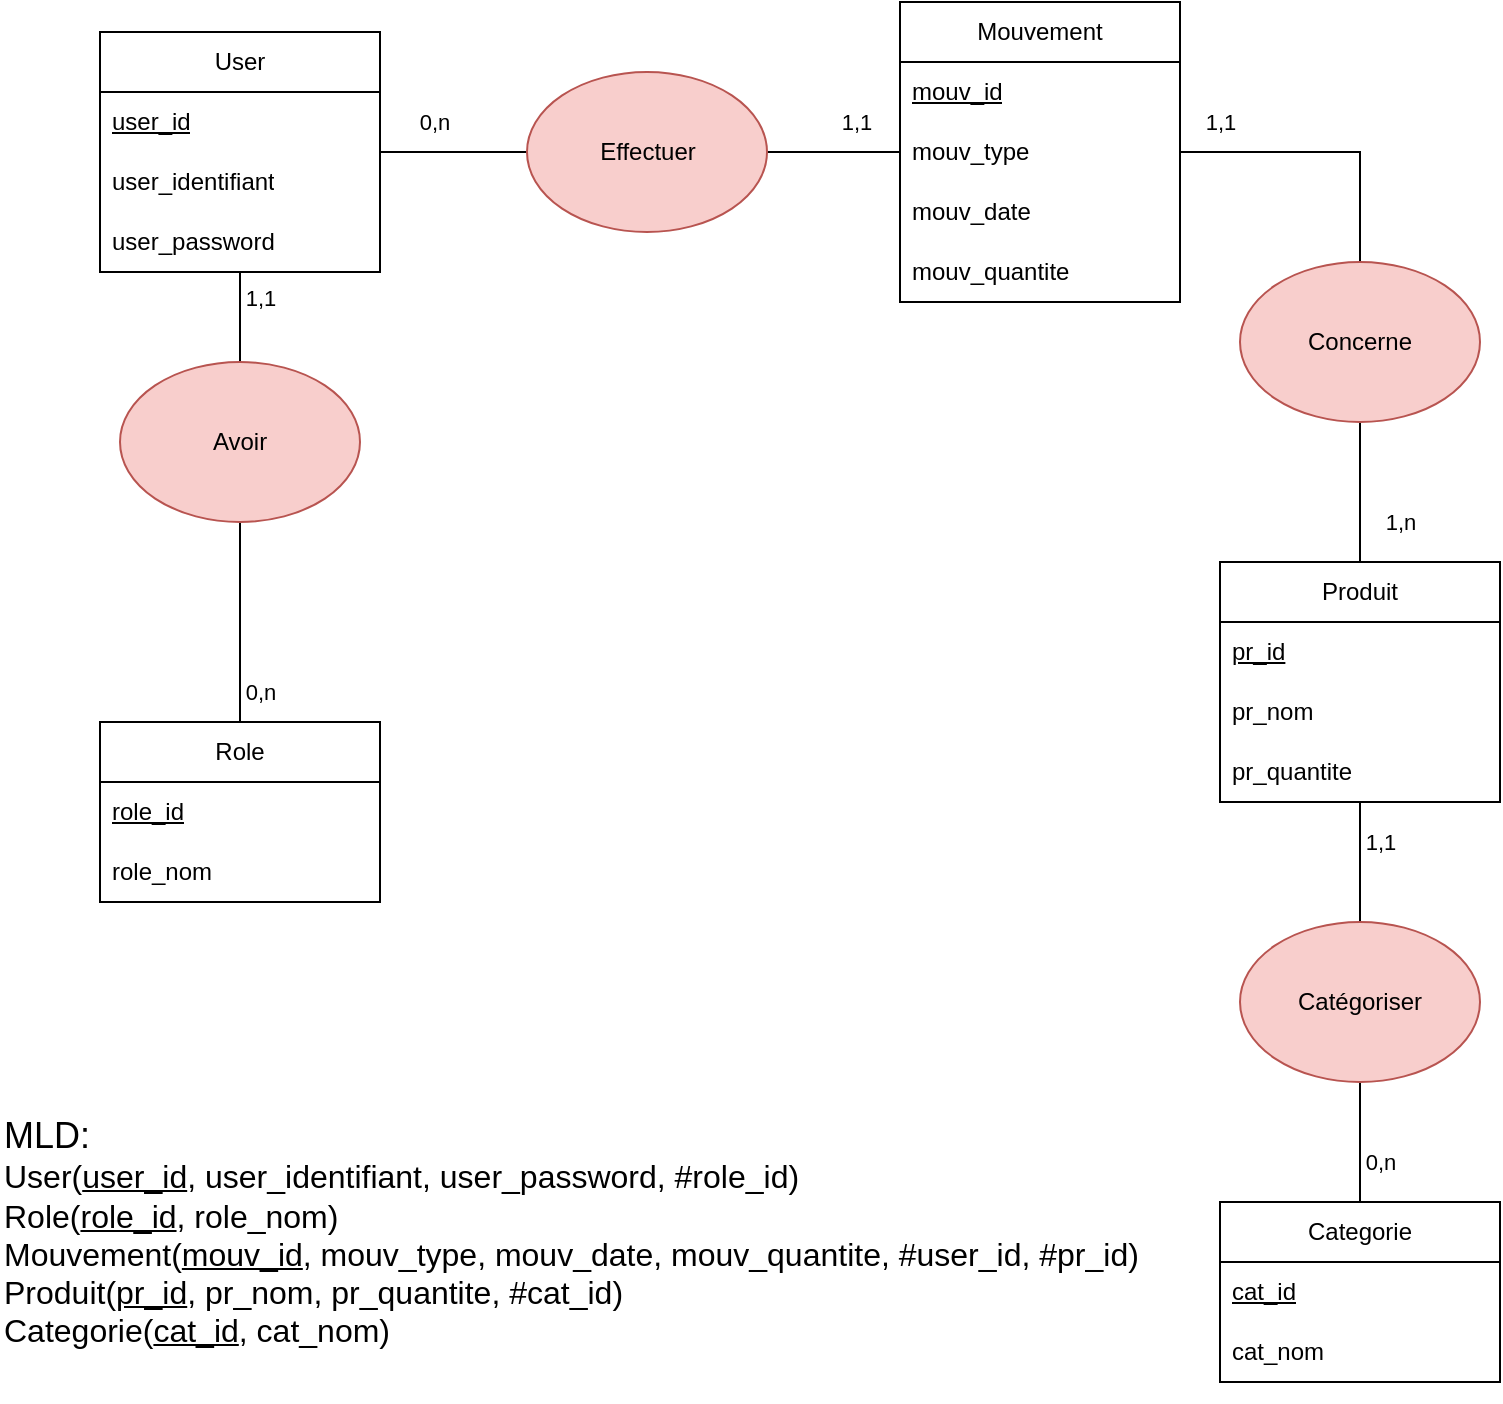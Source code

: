 <mxfile version="28.2.0">
  <diagram name="Page-1" id="bN5_SLysCn1MIJf5ADZa">
    <mxGraphModel dx="784" dy="1102" grid="1" gridSize="10" guides="1" tooltips="1" connect="1" arrows="1" fold="1" page="1" pageScale="1" pageWidth="827" pageHeight="1169" math="0" shadow="0">
      <root>
        <mxCell id="0" />
        <mxCell id="1" parent="0" />
        <mxCell id="hcWBOqaio0GLE8Ezj0yM-41" style="edgeStyle=orthogonalEdgeStyle;rounded=0;orthogonalLoop=1;jettySize=auto;html=1;endArrow=none;endFill=0;" edge="1" parent="1" source="hcWBOqaio0GLE8Ezj0yM-1" target="hcWBOqaio0GLE8Ezj0yM-39">
          <mxGeometry relative="1" as="geometry" />
        </mxCell>
        <mxCell id="hcWBOqaio0GLE8Ezj0yM-42" value="0,n" style="edgeLabel;html=1;align=center;verticalAlign=middle;resizable=0;points=[];" vertex="1" connectable="0" parent="hcWBOqaio0GLE8Ezj0yM-41">
          <mxGeometry x="-0.265" y="-1" relative="1" as="geometry">
            <mxPoint y="-16" as="offset" />
          </mxGeometry>
        </mxCell>
        <mxCell id="hcWBOqaio0GLE8Ezj0yM-1" value="User" style="swimlane;fontStyle=0;childLayout=stackLayout;horizontal=1;startSize=30;horizontalStack=0;resizeParent=1;resizeParentMax=0;resizeLast=0;collapsible=1;marginBottom=0;whiteSpace=wrap;html=1;" vertex="1" parent="1">
          <mxGeometry x="80" y="255" width="140" height="120" as="geometry" />
        </mxCell>
        <mxCell id="hcWBOqaio0GLE8Ezj0yM-2" value="&lt;u&gt;user_id&lt;/u&gt;" style="text;strokeColor=none;fillColor=none;align=left;verticalAlign=middle;spacingLeft=4;spacingRight=4;overflow=hidden;points=[[0,0.5],[1,0.5]];portConstraint=eastwest;rotatable=0;whiteSpace=wrap;html=1;" vertex="1" parent="hcWBOqaio0GLE8Ezj0yM-1">
          <mxGeometry y="30" width="140" height="30" as="geometry" />
        </mxCell>
        <mxCell id="hcWBOqaio0GLE8Ezj0yM-3" value="user_identifiant" style="text;strokeColor=none;fillColor=none;align=left;verticalAlign=middle;spacingLeft=4;spacingRight=4;overflow=hidden;points=[[0,0.5],[1,0.5]];portConstraint=eastwest;rotatable=0;whiteSpace=wrap;html=1;" vertex="1" parent="hcWBOqaio0GLE8Ezj0yM-1">
          <mxGeometry y="60" width="140" height="30" as="geometry" />
        </mxCell>
        <mxCell id="hcWBOqaio0GLE8Ezj0yM-4" value="user_password" style="text;strokeColor=none;fillColor=none;align=left;verticalAlign=middle;spacingLeft=4;spacingRight=4;overflow=hidden;points=[[0,0.5],[1,0.5]];portConstraint=eastwest;rotatable=0;whiteSpace=wrap;html=1;" vertex="1" parent="hcWBOqaio0GLE8Ezj0yM-1">
          <mxGeometry y="90" width="140" height="30" as="geometry" />
        </mxCell>
        <mxCell id="hcWBOqaio0GLE8Ezj0yM-5" value="Produit" style="swimlane;fontStyle=0;childLayout=stackLayout;horizontal=1;startSize=30;horizontalStack=0;resizeParent=1;resizeParentMax=0;resizeLast=0;collapsible=1;marginBottom=0;whiteSpace=wrap;html=1;" vertex="1" parent="1">
          <mxGeometry x="640" y="520" width="140" height="120" as="geometry" />
        </mxCell>
        <mxCell id="hcWBOqaio0GLE8Ezj0yM-6" value="&lt;u&gt;pr_id&lt;/u&gt;" style="text;strokeColor=none;fillColor=none;align=left;verticalAlign=middle;spacingLeft=4;spacingRight=4;overflow=hidden;points=[[0,0.5],[1,0.5]];portConstraint=eastwest;rotatable=0;whiteSpace=wrap;html=1;" vertex="1" parent="hcWBOqaio0GLE8Ezj0yM-5">
          <mxGeometry y="30" width="140" height="30" as="geometry" />
        </mxCell>
        <mxCell id="hcWBOqaio0GLE8Ezj0yM-7" value="pr_nom" style="text;strokeColor=none;fillColor=none;align=left;verticalAlign=middle;spacingLeft=4;spacingRight=4;overflow=hidden;points=[[0,0.5],[1,0.5]];portConstraint=eastwest;rotatable=0;whiteSpace=wrap;html=1;" vertex="1" parent="hcWBOqaio0GLE8Ezj0yM-5">
          <mxGeometry y="60" width="140" height="30" as="geometry" />
        </mxCell>
        <mxCell id="hcWBOqaio0GLE8Ezj0yM-31" value="pr_quantite" style="text;strokeColor=none;fillColor=none;align=left;verticalAlign=middle;spacingLeft=4;spacingRight=4;overflow=hidden;points=[[0,0.5],[1,0.5]];portConstraint=eastwest;rotatable=0;whiteSpace=wrap;html=1;" vertex="1" parent="hcWBOqaio0GLE8Ezj0yM-5">
          <mxGeometry y="90" width="140" height="30" as="geometry" />
        </mxCell>
        <mxCell id="hcWBOqaio0GLE8Ezj0yM-9" value="Categorie" style="swimlane;fontStyle=0;childLayout=stackLayout;horizontal=1;startSize=30;horizontalStack=0;resizeParent=1;resizeParentMax=0;resizeLast=0;collapsible=1;marginBottom=0;whiteSpace=wrap;html=1;" vertex="1" parent="1">
          <mxGeometry x="640" y="840" width="140" height="90" as="geometry" />
        </mxCell>
        <mxCell id="hcWBOqaio0GLE8Ezj0yM-10" value="&lt;u&gt;cat_id&lt;/u&gt;" style="text;strokeColor=none;fillColor=none;align=left;verticalAlign=middle;spacingLeft=4;spacingRight=4;overflow=hidden;points=[[0,0.5],[1,0.5]];portConstraint=eastwest;rotatable=0;whiteSpace=wrap;html=1;" vertex="1" parent="hcWBOqaio0GLE8Ezj0yM-9">
          <mxGeometry y="30" width="140" height="30" as="geometry" />
        </mxCell>
        <mxCell id="hcWBOqaio0GLE8Ezj0yM-11" value="cat_nom" style="text;strokeColor=none;fillColor=none;align=left;verticalAlign=middle;spacingLeft=4;spacingRight=4;overflow=hidden;points=[[0,0.5],[1,0.5]];portConstraint=eastwest;rotatable=0;whiteSpace=wrap;html=1;" vertex="1" parent="hcWBOqaio0GLE8Ezj0yM-9">
          <mxGeometry y="60" width="140" height="30" as="geometry" />
        </mxCell>
        <mxCell id="hcWBOqaio0GLE8Ezj0yM-13" value="Role" style="swimlane;fontStyle=0;childLayout=stackLayout;horizontal=1;startSize=30;horizontalStack=0;resizeParent=1;resizeParentMax=0;resizeLast=0;collapsible=1;marginBottom=0;whiteSpace=wrap;html=1;" vertex="1" parent="1">
          <mxGeometry x="80" y="600" width="140" height="90" as="geometry" />
        </mxCell>
        <mxCell id="hcWBOqaio0GLE8Ezj0yM-14" value="&lt;u&gt;role_id&lt;/u&gt;" style="text;strokeColor=none;fillColor=none;align=left;verticalAlign=middle;spacingLeft=4;spacingRight=4;overflow=hidden;points=[[0,0.5],[1,0.5]];portConstraint=eastwest;rotatable=0;whiteSpace=wrap;html=1;" vertex="1" parent="hcWBOqaio0GLE8Ezj0yM-13">
          <mxGeometry y="30" width="140" height="30" as="geometry" />
        </mxCell>
        <mxCell id="hcWBOqaio0GLE8Ezj0yM-15" value="role_nom" style="text;strokeColor=none;fillColor=none;align=left;verticalAlign=middle;spacingLeft=4;spacingRight=4;overflow=hidden;points=[[0,0.5],[1,0.5]];portConstraint=eastwest;rotatable=0;whiteSpace=wrap;html=1;" vertex="1" parent="hcWBOqaio0GLE8Ezj0yM-13">
          <mxGeometry y="60" width="140" height="30" as="geometry" />
        </mxCell>
        <mxCell id="hcWBOqaio0GLE8Ezj0yM-38" style="edgeStyle=orthogonalEdgeStyle;rounded=0;orthogonalLoop=1;jettySize=auto;html=1;entryX=0.5;entryY=0;entryDx=0;entryDy=0;endArrow=none;endFill=0;" edge="1" parent="1" source="hcWBOqaio0GLE8Ezj0yM-17" target="hcWBOqaio0GLE8Ezj0yM-36">
          <mxGeometry relative="1" as="geometry" />
        </mxCell>
        <mxCell id="hcWBOqaio0GLE8Ezj0yM-44" value="1,1" style="edgeLabel;html=1;align=center;verticalAlign=middle;resizable=0;points=[];" vertex="1" connectable="0" parent="hcWBOqaio0GLE8Ezj0yM-38">
          <mxGeometry x="-0.517" y="2" relative="1" as="geometry">
            <mxPoint x="-15" y="-13" as="offset" />
          </mxGeometry>
        </mxCell>
        <mxCell id="hcWBOqaio0GLE8Ezj0yM-40" style="edgeStyle=orthogonalEdgeStyle;rounded=0;orthogonalLoop=1;jettySize=auto;html=1;endArrow=none;endFill=0;" edge="1" parent="1" source="hcWBOqaio0GLE8Ezj0yM-17" target="hcWBOqaio0GLE8Ezj0yM-39">
          <mxGeometry relative="1" as="geometry" />
        </mxCell>
        <mxCell id="hcWBOqaio0GLE8Ezj0yM-43" value="1,1" style="edgeLabel;html=1;align=center;verticalAlign=middle;resizable=0;points=[];" vertex="1" connectable="0" parent="hcWBOqaio0GLE8Ezj0yM-40">
          <mxGeometry x="-0.338" y="-3" relative="1" as="geometry">
            <mxPoint y="-12" as="offset" />
          </mxGeometry>
        </mxCell>
        <mxCell id="hcWBOqaio0GLE8Ezj0yM-17" value="Mouvement" style="swimlane;fontStyle=0;childLayout=stackLayout;horizontal=1;startSize=30;horizontalStack=0;resizeParent=1;resizeParentMax=0;resizeLast=0;collapsible=1;marginBottom=0;whiteSpace=wrap;html=1;" vertex="1" parent="1">
          <mxGeometry x="480" y="240" width="140" height="150" as="geometry" />
        </mxCell>
        <mxCell id="hcWBOqaio0GLE8Ezj0yM-18" value="&lt;u&gt;mouv_id&lt;/u&gt;" style="text;strokeColor=none;fillColor=none;align=left;verticalAlign=middle;spacingLeft=4;spacingRight=4;overflow=hidden;points=[[0,0.5],[1,0.5]];portConstraint=eastwest;rotatable=0;whiteSpace=wrap;html=1;" vertex="1" parent="hcWBOqaio0GLE8Ezj0yM-17">
          <mxGeometry y="30" width="140" height="30" as="geometry" />
        </mxCell>
        <mxCell id="hcWBOqaio0GLE8Ezj0yM-19" value="mouv_type" style="text;strokeColor=none;fillColor=none;align=left;verticalAlign=middle;spacingLeft=4;spacingRight=4;overflow=hidden;points=[[0,0.5],[1,0.5]];portConstraint=eastwest;rotatable=0;whiteSpace=wrap;html=1;" vertex="1" parent="hcWBOqaio0GLE8Ezj0yM-17">
          <mxGeometry y="60" width="140" height="30" as="geometry" />
        </mxCell>
        <mxCell id="hcWBOqaio0GLE8Ezj0yM-20" value="mouv_date" style="text;strokeColor=none;fillColor=none;align=left;verticalAlign=middle;spacingLeft=4;spacingRight=4;overflow=hidden;points=[[0,0.5],[1,0.5]];portConstraint=eastwest;rotatable=0;whiteSpace=wrap;html=1;" vertex="1" parent="hcWBOqaio0GLE8Ezj0yM-17">
          <mxGeometry y="90" width="140" height="30" as="geometry" />
        </mxCell>
        <mxCell id="hcWBOqaio0GLE8Ezj0yM-32" value="mouv_quantite" style="text;strokeColor=none;fillColor=none;align=left;verticalAlign=middle;spacingLeft=4;spacingRight=4;overflow=hidden;points=[[0,0.5],[1,0.5]];portConstraint=eastwest;rotatable=0;whiteSpace=wrap;html=1;" vertex="1" parent="hcWBOqaio0GLE8Ezj0yM-17">
          <mxGeometry y="120" width="140" height="30" as="geometry" />
        </mxCell>
        <mxCell id="hcWBOqaio0GLE8Ezj0yM-22" style="edgeStyle=orthogonalEdgeStyle;rounded=0;orthogonalLoop=1;jettySize=auto;html=1;endArrow=none;endFill=0;" edge="1" parent="1" source="hcWBOqaio0GLE8Ezj0yM-21" target="hcWBOqaio0GLE8Ezj0yM-9">
          <mxGeometry relative="1" as="geometry" />
        </mxCell>
        <mxCell id="hcWBOqaio0GLE8Ezj0yM-24" value="0,n" style="edgeLabel;html=1;align=center;verticalAlign=middle;resizable=0;points=[];" vertex="1" connectable="0" parent="hcWBOqaio0GLE8Ezj0yM-22">
          <mxGeometry x="0.422" y="-3" relative="1" as="geometry">
            <mxPoint x="13" y="-3" as="offset" />
          </mxGeometry>
        </mxCell>
        <mxCell id="hcWBOqaio0GLE8Ezj0yM-23" style="edgeStyle=orthogonalEdgeStyle;rounded=0;orthogonalLoop=1;jettySize=auto;html=1;endArrow=none;endFill=0;" edge="1" parent="1" source="hcWBOqaio0GLE8Ezj0yM-21" target="hcWBOqaio0GLE8Ezj0yM-5">
          <mxGeometry relative="1" as="geometry" />
        </mxCell>
        <mxCell id="hcWBOqaio0GLE8Ezj0yM-25" value="1,1" style="edgeLabel;html=1;align=center;verticalAlign=middle;resizable=0;points=[];" vertex="1" connectable="0" parent="hcWBOqaio0GLE8Ezj0yM-23">
          <mxGeometry x="0.5" y="3" relative="1" as="geometry">
            <mxPoint x="13" y="5" as="offset" />
          </mxGeometry>
        </mxCell>
        <mxCell id="hcWBOqaio0GLE8Ezj0yM-21" value="Catégoriser" style="ellipse;whiteSpace=wrap;html=1;fillColor=#f8cecc;strokeColor=#b85450;" vertex="1" parent="1">
          <mxGeometry x="650" y="700" width="120" height="80" as="geometry" />
        </mxCell>
        <mxCell id="hcWBOqaio0GLE8Ezj0yM-27" style="edgeStyle=orthogonalEdgeStyle;rounded=0;orthogonalLoop=1;jettySize=auto;html=1;endArrow=none;endFill=0;" edge="1" parent="1" source="hcWBOqaio0GLE8Ezj0yM-26" target="hcWBOqaio0GLE8Ezj0yM-1">
          <mxGeometry relative="1" as="geometry" />
        </mxCell>
        <mxCell id="hcWBOqaio0GLE8Ezj0yM-29" value="1,1" style="edgeLabel;html=1;align=center;verticalAlign=middle;resizable=0;points=[];" vertex="1" connectable="0" parent="hcWBOqaio0GLE8Ezj0yM-27">
          <mxGeometry x="0.433" y="-2" relative="1" as="geometry">
            <mxPoint x="8" as="offset" />
          </mxGeometry>
        </mxCell>
        <mxCell id="hcWBOqaio0GLE8Ezj0yM-28" style="edgeStyle=orthogonalEdgeStyle;rounded=0;orthogonalLoop=1;jettySize=auto;html=1;endArrow=none;endFill=0;" edge="1" parent="1" source="hcWBOqaio0GLE8Ezj0yM-26" target="hcWBOqaio0GLE8Ezj0yM-13">
          <mxGeometry relative="1" as="geometry" />
        </mxCell>
        <mxCell id="hcWBOqaio0GLE8Ezj0yM-30" value="0,n" style="edgeLabel;html=1;align=center;verticalAlign=middle;resizable=0;points=[];" vertex="1" connectable="0" parent="hcWBOqaio0GLE8Ezj0yM-28">
          <mxGeometry x="0.48" y="3" relative="1" as="geometry">
            <mxPoint x="7" y="11" as="offset" />
          </mxGeometry>
        </mxCell>
        <mxCell id="hcWBOqaio0GLE8Ezj0yM-26" value="Avoir" style="ellipse;whiteSpace=wrap;html=1;fillColor=#f8cecc;strokeColor=#b85450;" vertex="1" parent="1">
          <mxGeometry x="90" y="420" width="120" height="80" as="geometry" />
        </mxCell>
        <mxCell id="hcWBOqaio0GLE8Ezj0yM-37" style="edgeStyle=orthogonalEdgeStyle;rounded=0;orthogonalLoop=1;jettySize=auto;html=1;endArrow=none;endFill=0;" edge="1" parent="1" source="hcWBOqaio0GLE8Ezj0yM-36" target="hcWBOqaio0GLE8Ezj0yM-5">
          <mxGeometry relative="1" as="geometry" />
        </mxCell>
        <mxCell id="hcWBOqaio0GLE8Ezj0yM-45" value="1,n" style="edgeLabel;html=1;align=center;verticalAlign=middle;resizable=0;points=[];" vertex="1" connectable="0" parent="hcWBOqaio0GLE8Ezj0yM-37">
          <mxGeometry x="0.171" relative="1" as="geometry">
            <mxPoint x="20" y="9" as="offset" />
          </mxGeometry>
        </mxCell>
        <mxCell id="hcWBOqaio0GLE8Ezj0yM-36" value="Concerne" style="ellipse;whiteSpace=wrap;html=1;fillColor=#f8cecc;strokeColor=#b85450;" vertex="1" parent="1">
          <mxGeometry x="650" y="370" width="120" height="80" as="geometry" />
        </mxCell>
        <mxCell id="hcWBOqaio0GLE8Ezj0yM-39" value="Effectuer" style="ellipse;whiteSpace=wrap;html=1;fillColor=#f8cecc;strokeColor=#b85450;" vertex="1" parent="1">
          <mxGeometry x="293.5" y="275" width="120" height="80" as="geometry" />
        </mxCell>
        <mxCell id="hcWBOqaio0GLE8Ezj0yM-46" value="&lt;font style=&quot;font-size: 18px;&quot;&gt;MLD:&lt;/font&gt;&lt;div&gt;&lt;font style=&quot;font-size: 16px;&quot;&gt;User(&lt;u&gt;user_id&lt;/u&gt;, user_identifiant, user_password, #role_id)&lt;/font&gt;&lt;/div&gt;&lt;div&gt;&lt;font style=&quot;font-size: 16px;&quot;&gt;Role(&lt;u&gt;role_id&lt;/u&gt;, role_nom)&lt;/font&gt;&lt;/div&gt;&lt;div&gt;&lt;font style=&quot;font-size: 16px;&quot;&gt;Mouvement(&lt;u&gt;mouv_id&lt;/u&gt;, mouv_type, mouv_date, mouv_quantite, #user_id, #pr_id)&lt;/font&gt;&lt;/div&gt;&lt;div&gt;&lt;font style=&quot;font-size: 16px;&quot;&gt;Produit(&lt;u&gt;pr_id&lt;/u&gt;, pr_nom, pr_quantite, #cat_id)&lt;/font&gt;&lt;/div&gt;&lt;div&gt;&lt;font style=&quot;font-size: 16px;&quot;&gt;Categorie(&lt;u style=&quot;&quot;&gt;cat_id&lt;/u&gt;, cat_nom)&lt;/font&gt;&lt;/div&gt;" style="text;html=1;align=left;verticalAlign=middle;whiteSpace=wrap;rounded=0;" vertex="1" parent="1">
          <mxGeometry x="30" y="770" width="580" height="170" as="geometry" />
        </mxCell>
      </root>
    </mxGraphModel>
  </diagram>
</mxfile>
